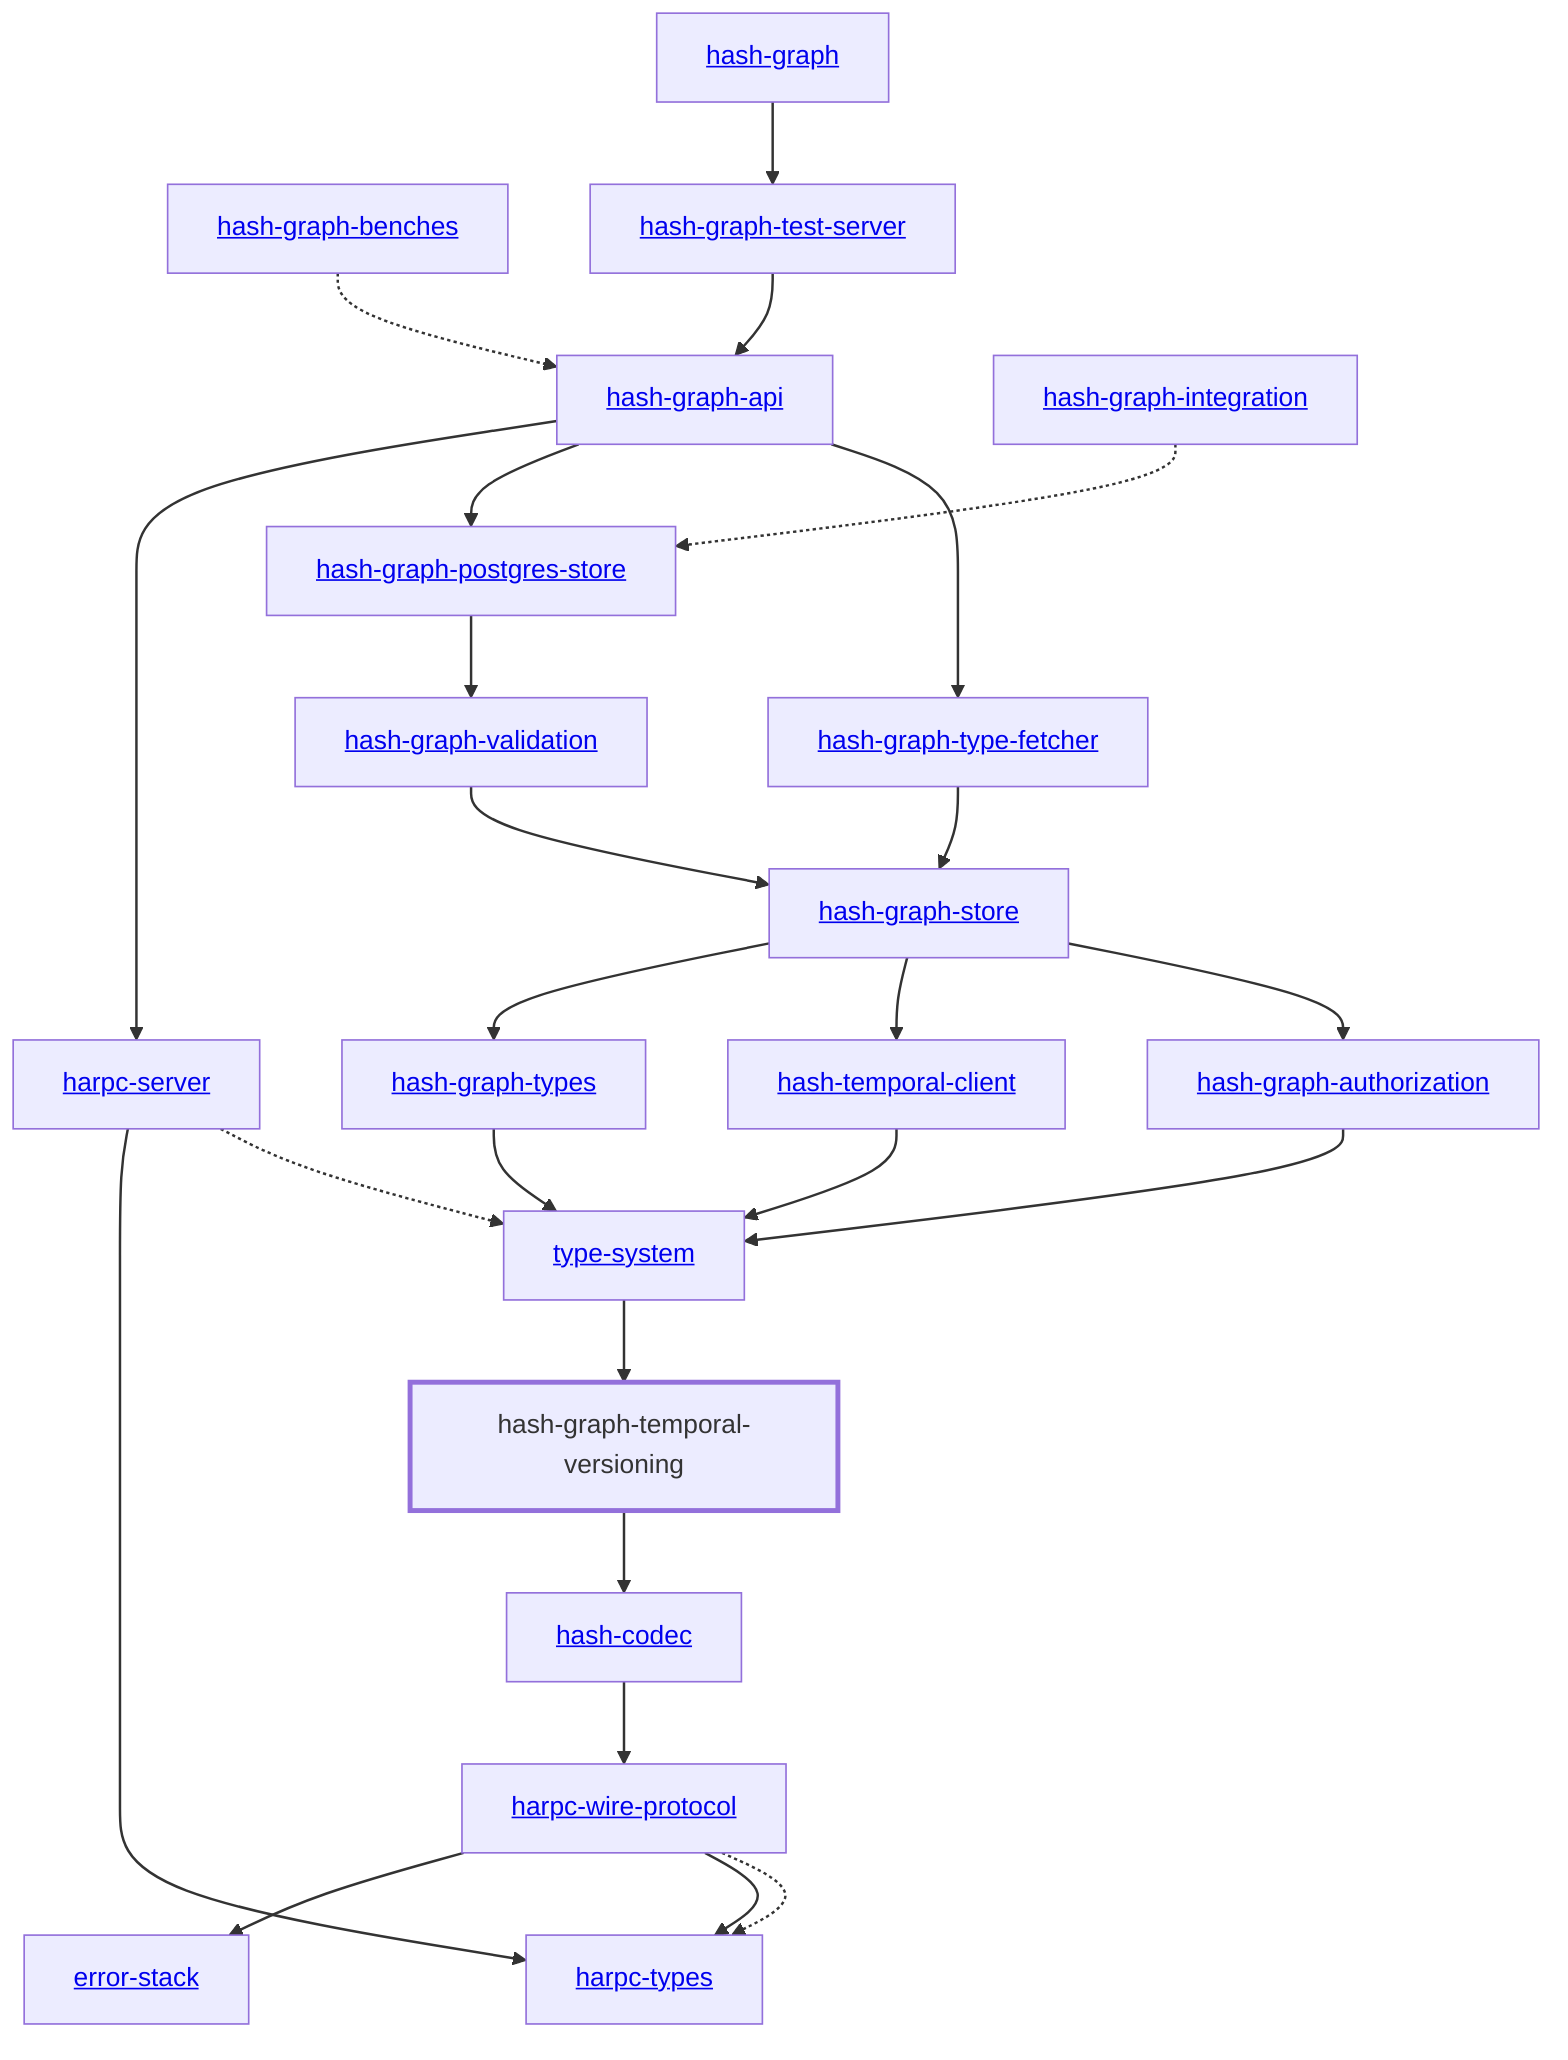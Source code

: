 graph TD
    linkStyle default stroke-width:1.5px
    classDef default stroke-width:1px
    classDef root stroke-width:3px
    classDef dev stroke-width:1px
    classDef build stroke-width:1px
    %% Legend
    %% --> : Normal dependency
    %% -.-> : Dev dependency
    %% ---> : Build dependency
    0[<a href="../hash_graph_api/index.html">hash-graph-api</a>]
    1[<a href="../hash_graph_authorization/index.html">hash-graph-authorization</a>]
    2[<a href="../hash_graph_benches/index.html">hash-graph-benches</a>]
    3[<a href="../hash_graph_integration/index.html">hash-graph-integration</a>]
    4[<a href="../hash_graph_types/index.html">hash-graph-types</a>]
    5[<a href="../hash_graph_validation/index.html">hash-graph-validation</a>]
    6[<a href="../hash_graph_postgres_store/index.html">hash-graph-postgres-store</a>]
    7[<a href="../error_stack/index.html">error-stack</a>]
    8[<a href="../hash_graph_store/index.html">hash-graph-store</a>]
    9[hash-graph-temporal-versioning]
    class 9 root
    10[<a href="../hash_temporal_client/index.html">hash-temporal-client</a>]
    11[<a href="../hash_graph_test_server/index.html">hash-graph-test-server</a>]
    12[<a href="../harpc_server/index.html">harpc-server</a>]
    13[<a href="../type_system/index.html">type-system</a>]
    14[<a href="../hash_graph_type_fetcher/index.html">hash-graph-type-fetcher</a>]
    15[<a href="../harpc_types/index.html">harpc-types</a>]
    16[<a href="../harpc_wire_protocol/index.html">harpc-wire-protocol</a>]
    17[<a href="../hash_codec/index.html">hash-codec</a>]
    18[<a href="../hash_graph/index.html">hash-graph</a>]
    4 --> 13
    13 --> 9
    5 --> 8
    8 --> 4
    8 --> 10
    9 --> 17
    11 --> 0
    8 --> 1
    12 --> 15
    6 --> 5
    12 -.-> 13
    10 --> 13
    14 --> 8
    16 --> 7
    16 --> 15
    16 -.-> 15
    17 --> 16
    18 --> 11
    0 --> 12
    0 --> 6
    0 --> 14
    1 --> 13
    2 -.-> 0
    3 -.-> 6